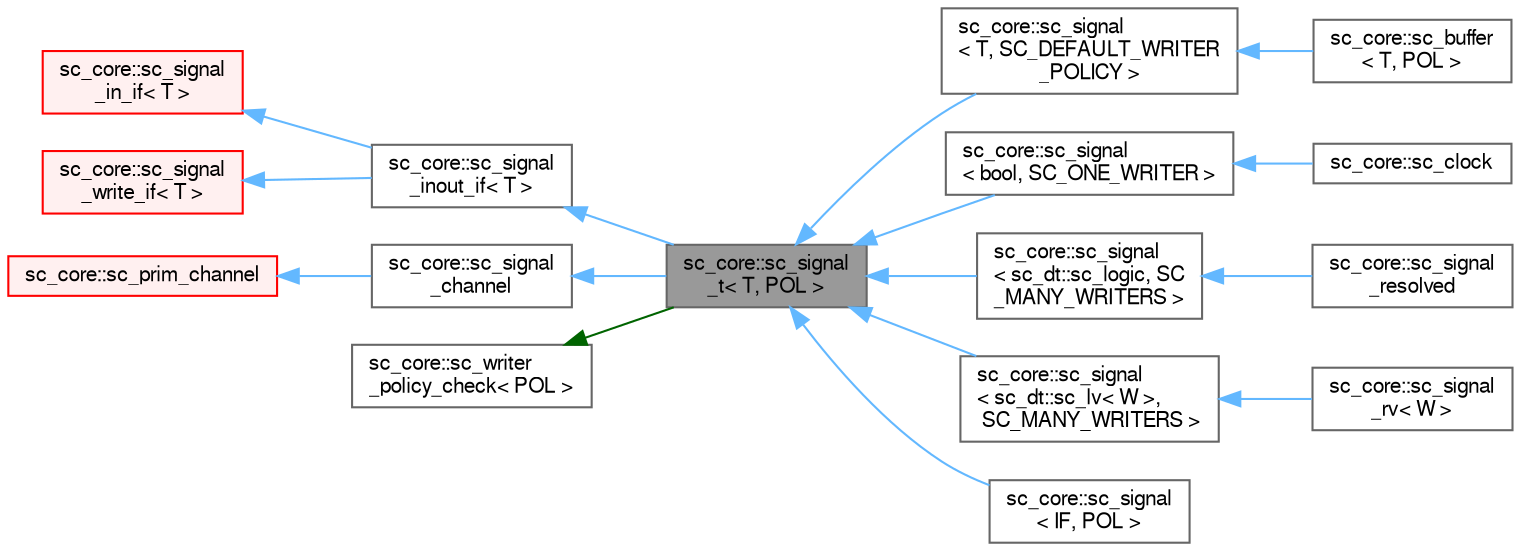 digraph "sc_core::sc_signal_t&lt; T, POL &gt;"
{
 // LATEX_PDF_SIZE
  bgcolor="transparent";
  edge [fontname=FreeSans,fontsize=10,labelfontname=FreeSans,labelfontsize=10];
  node [fontname=FreeSans,fontsize=10,shape=box,height=0.2,width=0.4];
  rankdir="LR";
  Node1 [id="Node000001",label="sc_core::sc_signal\l_t\< T, POL \>",height=0.2,width=0.4,color="gray40", fillcolor="grey60", style="filled", fontcolor="black",tooltip=" "];
  Node2 -> Node1 [id="edge1_Node000001_Node000002",dir="back",color="steelblue1",style="solid",tooltip=" "];
  Node2 [id="Node000002",label="sc_core::sc_signal\l_inout_if\< T \>",height=0.2,width=0.4,color="gray40", fillcolor="white", style="filled",URL="$a01441.html",tooltip=" "];
  Node3 -> Node2 [id="edge2_Node000002_Node000003",dir="back",color="steelblue1",style="solid",tooltip=" "];
  Node3 [id="Node000003",label="sc_core::sc_signal\l_in_if\< T \>",height=0.2,width=0.4,color="red", fillcolor="#FFF0F0", style="filled",URL="$a01425.html",tooltip=" "];
  Node5 -> Node2 [id="edge3_Node000002_Node000005",dir="back",color="steelblue1",style="solid",tooltip=" "];
  Node5 [id="Node000005",label="sc_core::sc_signal\l_write_if\< T \>",height=0.2,width=0.4,color="red", fillcolor="#FFF0F0", style="filled",URL="$a01437.html",tooltip=" "];
  Node6 -> Node1 [id="edge4_Node000001_Node000006",dir="back",color="steelblue1",style="solid",tooltip=" "];
  Node6 [id="Node000006",label="sc_core::sc_signal\l_channel",height=0.2,width=0.4,color="gray40", fillcolor="white", style="filled",URL="$a01405.html",tooltip=" "];
  Node7 -> Node6 [id="edge5_Node000006_Node000007",dir="back",color="steelblue1",style="solid",tooltip=" "];
  Node7 [id="Node000007",label="sc_core::sc_prim_channel",height=0.2,width=0.4,color="red", fillcolor="#FFF0F0", style="filled",URL="$a01389.html",tooltip=" "];
  Node9 -> Node1 [id="edge6_Node000001_Node000009",dir="back",color="darkgreen",style="solid",tooltip=" "];
  Node9 [id="Node000009",label="sc_core::sc_writer\l_policy_check\< POL \>",height=0.2,width=0.4,color="gray40", fillcolor="white", style="filled",URL="$a01525.html",tooltip=" "];
  Node1 -> Node10 [id="edge7_Node000001_Node000010",dir="back",color="steelblue1",style="solid",tooltip=" "];
  Node10 [id="Node000010",label="sc_core::sc_signal\l\< T, SC_DEFAULT_WRITER\l_POLICY \>",height=0.2,width=0.4,color="gray40", fillcolor="white", style="filled",URL="$a01413.html",tooltip=" "];
  Node10 -> Node11 [id="edge8_Node000010_Node000011",dir="back",color="steelblue1",style="solid",tooltip=" "];
  Node11 [id="Node000011",label="sc_core::sc_buffer\l\< T, POL \>",height=0.2,width=0.4,color="gray40", fillcolor="white", style="filled",URL="$a01277.html",tooltip=" "];
  Node1 -> Node12 [id="edge9_Node000001_Node000012",dir="back",color="steelblue1",style="solid",tooltip=" "];
  Node12 [id="Node000012",label="sc_core::sc_signal\l\< bool, SC_ONE_WRITER \>",height=0.2,width=0.4,color="gray40", fillcolor="white", style="filled",URL="$a01413.html",tooltip=" "];
  Node12 -> Node13 [id="edge10_Node000012_Node000013",dir="back",color="steelblue1",style="solid",tooltip=" "];
  Node13 [id="Node000013",label="sc_core::sc_clock",height=0.2,width=0.4,color="gray40", fillcolor="white", style="filled",URL="$a01281.html",tooltip=" "];
  Node1 -> Node14 [id="edge11_Node000001_Node000014",dir="back",color="steelblue1",style="solid",tooltip=" "];
  Node14 [id="Node000014",label="sc_core::sc_signal\l\< sc_dt::sc_logic, SC\l_MANY_WRITERS \>",height=0.2,width=0.4,color="gray40", fillcolor="white", style="filled",URL="$a01413.html",tooltip=" "];
  Node14 -> Node15 [id="edge12_Node000014_Node000015",dir="back",color="steelblue1",style="solid",tooltip=" "];
  Node15 [id="Node000015",label="sc_core::sc_signal\l_resolved",height=0.2,width=0.4,color="gray40", fillcolor="white", style="filled",URL="$a01477.html",tooltip=" "];
  Node1 -> Node16 [id="edge13_Node000001_Node000016",dir="back",color="steelblue1",style="solid",tooltip=" "];
  Node16 [id="Node000016",label="sc_core::sc_signal\l\< sc_dt::sc_lv\< W \>,\l SC_MANY_WRITERS \>",height=0.2,width=0.4,color="gray40", fillcolor="white", style="filled",URL="$a01413.html",tooltip=" "];
  Node16 -> Node17 [id="edge14_Node000016_Node000017",dir="back",color="steelblue1",style="solid",tooltip=" "];
  Node17 [id="Node000017",label="sc_core::sc_signal\l_rv\< W \>",height=0.2,width=0.4,color="gray40", fillcolor="white", style="filled",URL="$a01497.html",tooltip=" "];
  Node1 -> Node18 [id="edge15_Node000001_Node000018",dir="back",color="steelblue1",style="solid",tooltip=" "];
  Node18 [id="Node000018",label="sc_core::sc_signal\l\< IF, POL \>",height=0.2,width=0.4,color="gray40", fillcolor="white", style="filled",URL="$a01413.html",tooltip=" "];
}
